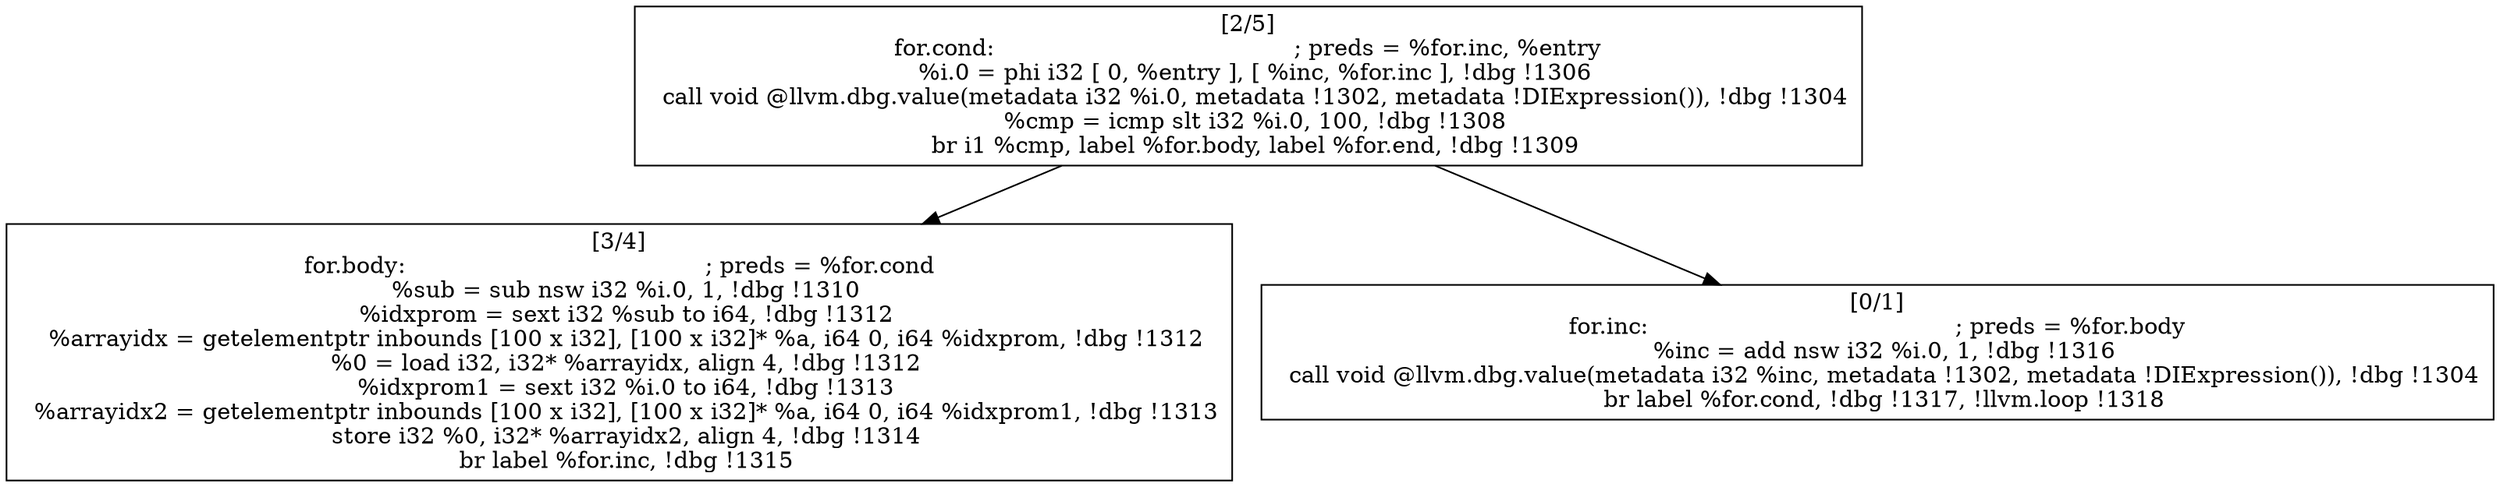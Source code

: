 
digraph G {


node38 [label="[2/5]
for.cond:                                         ; preds = %for.inc, %entry
  %i.0 = phi i32 [ 0, %entry ], [ %inc, %for.inc ], !dbg !1306
  call void @llvm.dbg.value(metadata i32 %i.0, metadata !1302, metadata !DIExpression()), !dbg !1304
  %cmp = icmp slt i32 %i.0, 100, !dbg !1308
  br i1 %cmp, label %for.body, label %for.end, !dbg !1309
",shape=rectangle ]
node36 [label="[3/4]
for.body:                                         ; preds = %for.cond
  %sub = sub nsw i32 %i.0, 1, !dbg !1310
  %idxprom = sext i32 %sub to i64, !dbg !1312
  %arrayidx = getelementptr inbounds [100 x i32], [100 x i32]* %a, i64 0, i64 %idxprom, !dbg !1312
  %0 = load i32, i32* %arrayidx, align 4, !dbg !1312
  %idxprom1 = sext i32 %i.0 to i64, !dbg !1313
  %arrayidx2 = getelementptr inbounds [100 x i32], [100 x i32]* %a, i64 0, i64 %idxprom1, !dbg !1313
  store i32 %0, i32* %arrayidx2, align 4, !dbg !1314
  br label %for.inc, !dbg !1315
",shape=rectangle ]
node37 [label="[0/1]
for.inc:                                          ; preds = %for.body
  %inc = add nsw i32 %i.0, 1, !dbg !1316
  call void @llvm.dbg.value(metadata i32 %inc, metadata !1302, metadata !DIExpression()), !dbg !1304
  br label %for.cond, !dbg !1317, !llvm.loop !1318
",shape=rectangle ]

node38->node36 [ ]
node38->node37 [ ]


}
